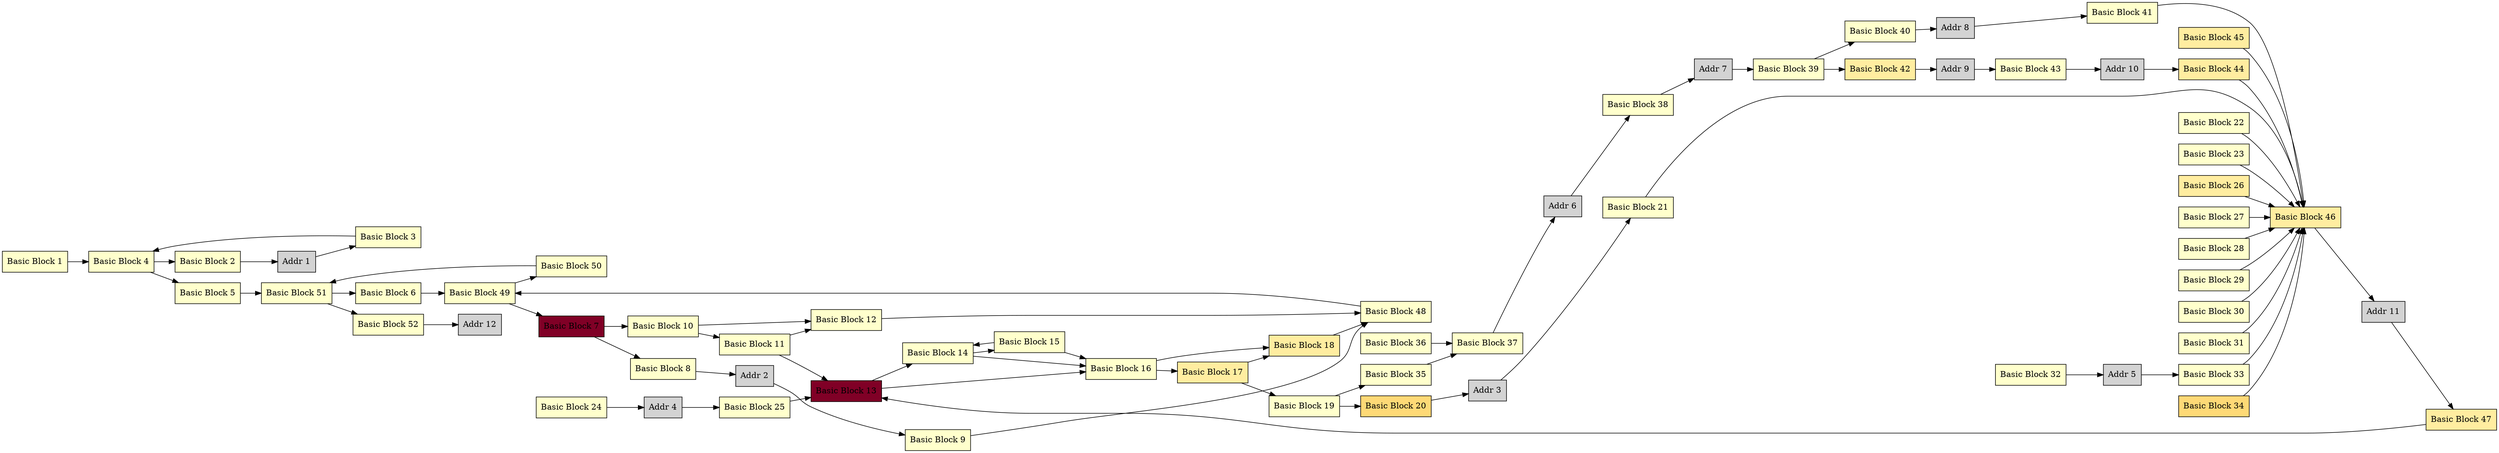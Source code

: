 digraph "preprocess_constraints"{
	rankdir=LR;
	node[shape=box,colorscheme=ylorrd9, style=filled];

	"Basic Block 1" [fillcolor=1];
	"Basic Block 2" [fillcolor=1];
	"Basic Block 3" [fillcolor=1];
	"Basic Block 4" [fillcolor=1];
	"Basic Block 5" [fillcolor=1];
	"Basic Block 6" [fillcolor=1];
	"Basic Block 7" [fillcolor=9];
	"Basic Block 8" [fillcolor=1];
	"Basic Block 9" [fillcolor=1];
	"Basic Block 10" [fillcolor=1];
	"Basic Block 11" [fillcolor=1];
	"Basic Block 12" [fillcolor=1];
	"Basic Block 13" [fillcolor=9];
	"Basic Block 14" [fillcolor=1];
	"Basic Block 15" [fillcolor=1];
	"Basic Block 16" [fillcolor=1];
	"Basic Block 17" [fillcolor=2];
	"Basic Block 18" [fillcolor=2];
	"Basic Block 19" [fillcolor=1];
	"Basic Block 20" [fillcolor=3];
	"Basic Block 21" [fillcolor=1];
	"Basic Block 22" [fillcolor=1];
	"Basic Block 23" [fillcolor=1];
	"Basic Block 24" [fillcolor=1];
	"Basic Block 25" [fillcolor=1];
	"Basic Block 26" [fillcolor=2];
	"Basic Block 27" [fillcolor=1];
	"Basic Block 28" [fillcolor=1];
	"Basic Block 29" [fillcolor=1];
	"Basic Block 30" [fillcolor=1];
	"Basic Block 31" [fillcolor=1];
	"Basic Block 32" [fillcolor=1];
	"Basic Block 33" [fillcolor=1];
	"Basic Block 34" [fillcolor=3];
	"Basic Block 35" [fillcolor=1];
	"Basic Block 36" [fillcolor=1];
	"Basic Block 37" [fillcolor=1];
	"Basic Block 38" [fillcolor=1];
	"Basic Block 39" [fillcolor=1];
	"Basic Block 40" [fillcolor=1];
	"Basic Block 41" [fillcolor=1];
	"Basic Block 42" [fillcolor=2];
	"Basic Block 43" [fillcolor=1];
	"Basic Block 44" [fillcolor=2];
	"Basic Block 45" [fillcolor=2];
	"Basic Block 46" [fillcolor=2];
	"Basic Block 47" [fillcolor=2];
	"Basic Block 48" [fillcolor=1];
	"Basic Block 49" [fillcolor=1];
	"Basic Block 50" [fillcolor=1];
	"Basic Block 51" [fillcolor=1];
	"Basic Block 52" [fillcolor=1];
	"Addr 1";
	"Addr 2";
	"Addr 3";
	"Addr 4";
	"Addr 5";
	"Addr 6";
	"Addr 7";
	"Addr 8";
	"Addr 9";
	"Addr 10";
	"Addr 11";
	"Addr 12";

	"Basic Block 1"->"Basic Block 4";
	"Basic Block 2"->"Addr 1";
	"Addr 1"->"Basic Block 3";
	"Basic Block 3"->"Basic Block 4";
	"Basic Block 4"->"Basic Block 2";
	"Basic Block 4"->"Basic Block 5";
	"Basic Block 5"->"Basic Block 51";
	"Basic Block 6"->"Basic Block 49";
	"Basic Block 7"->"Basic Block 10";
	"Basic Block 7"->"Basic Block 8";
	"Basic Block 8"->"Addr 2";
	"Addr 2"->"Basic Block 9";
	"Basic Block 9"->"Basic Block 48";
	"Basic Block 10"->"Basic Block 12";
	"Basic Block 10"->"Basic Block 11";
	"Basic Block 11"->"Basic Block 13";
	"Basic Block 11"->"Basic Block 12";
	"Basic Block 12"->"Basic Block 48";
	"Basic Block 13"->"Basic Block 16";
	"Basic Block 13"->"Basic Block 14";
	"Basic Block 14"->"Basic Block 16";
	"Basic Block 14"->"Basic Block 15";
	"Basic Block 15"->"Basic Block 14";
	"Basic Block 15"->"Basic Block 16";
	"Basic Block 16"->"Basic Block 18";
	"Basic Block 16"->"Basic Block 17";
	"Basic Block 17"->"Basic Block 19";
	"Basic Block 17"->"Basic Block 18";
	"Basic Block 18"->"Basic Block 48";
	"Basic Block 19"->"Basic Block 35";
	"Basic Block 19"->"Basic Block 20";
	"Basic Block 20"->"Addr 3";
	"Addr 3"->"Basic Block 21";
	"Basic Block 21"->"Basic Block 46";
	"Basic Block 22"->"Basic Block 46";
	"Basic Block 23"->"Basic Block 46";
	"Basic Block 24"->"Addr 4";
	"Addr 4"->"Basic Block 25";
	"Basic Block 25"->"Basic Block 13";
	"Basic Block 26"->"Basic Block 46";
	"Basic Block 27"->"Basic Block 46";
	"Basic Block 28"->"Basic Block 46";
	"Basic Block 29"->"Basic Block 46";
	"Basic Block 30"->"Basic Block 46";
	"Basic Block 31"->"Basic Block 46";
	"Basic Block 32"->"Addr 5";
	"Addr 5"->"Basic Block 33";
	"Basic Block 33"->"Basic Block 46";
	"Basic Block 34"->"Basic Block 46";
	"Basic Block 35"->"Basic Block 37";
	"Basic Block 36"->"Basic Block 37";
	"Basic Block 37"->"Addr 6";
	"Addr 6"->"Basic Block 38";
	"Basic Block 38"->"Addr 7";
	"Addr 7"->"Basic Block 39";
	"Basic Block 39"->"Basic Block 42";
	"Basic Block 39"->"Basic Block 40";
	"Basic Block 40"->"Addr 8";
	"Addr 8"->"Basic Block 41";
	"Basic Block 41"->"Basic Block 46";
	"Basic Block 42"->"Addr 9";
	"Addr 9"->"Basic Block 43";
	"Basic Block 43"->"Addr 10";
	"Addr 10"->"Basic Block 44";
	"Basic Block 44"->"Basic Block 46";
	"Basic Block 45"->"Basic Block 46";
	"Basic Block 46"->"Addr 11";
	"Addr 11"->"Basic Block 47";
	"Basic Block 47"->"Basic Block 13";
	"Basic Block 48"->"Basic Block 49";
	"Basic Block 49"->"Basic Block 7";
	"Basic Block 49"->"Basic Block 50";
	"Basic Block 50"->"Basic Block 51";
	"Basic Block 51"->"Basic Block 6";
	"Basic Block 51"->"Basic Block 52";
	"Basic Block 52"->"Addr 12";
}
